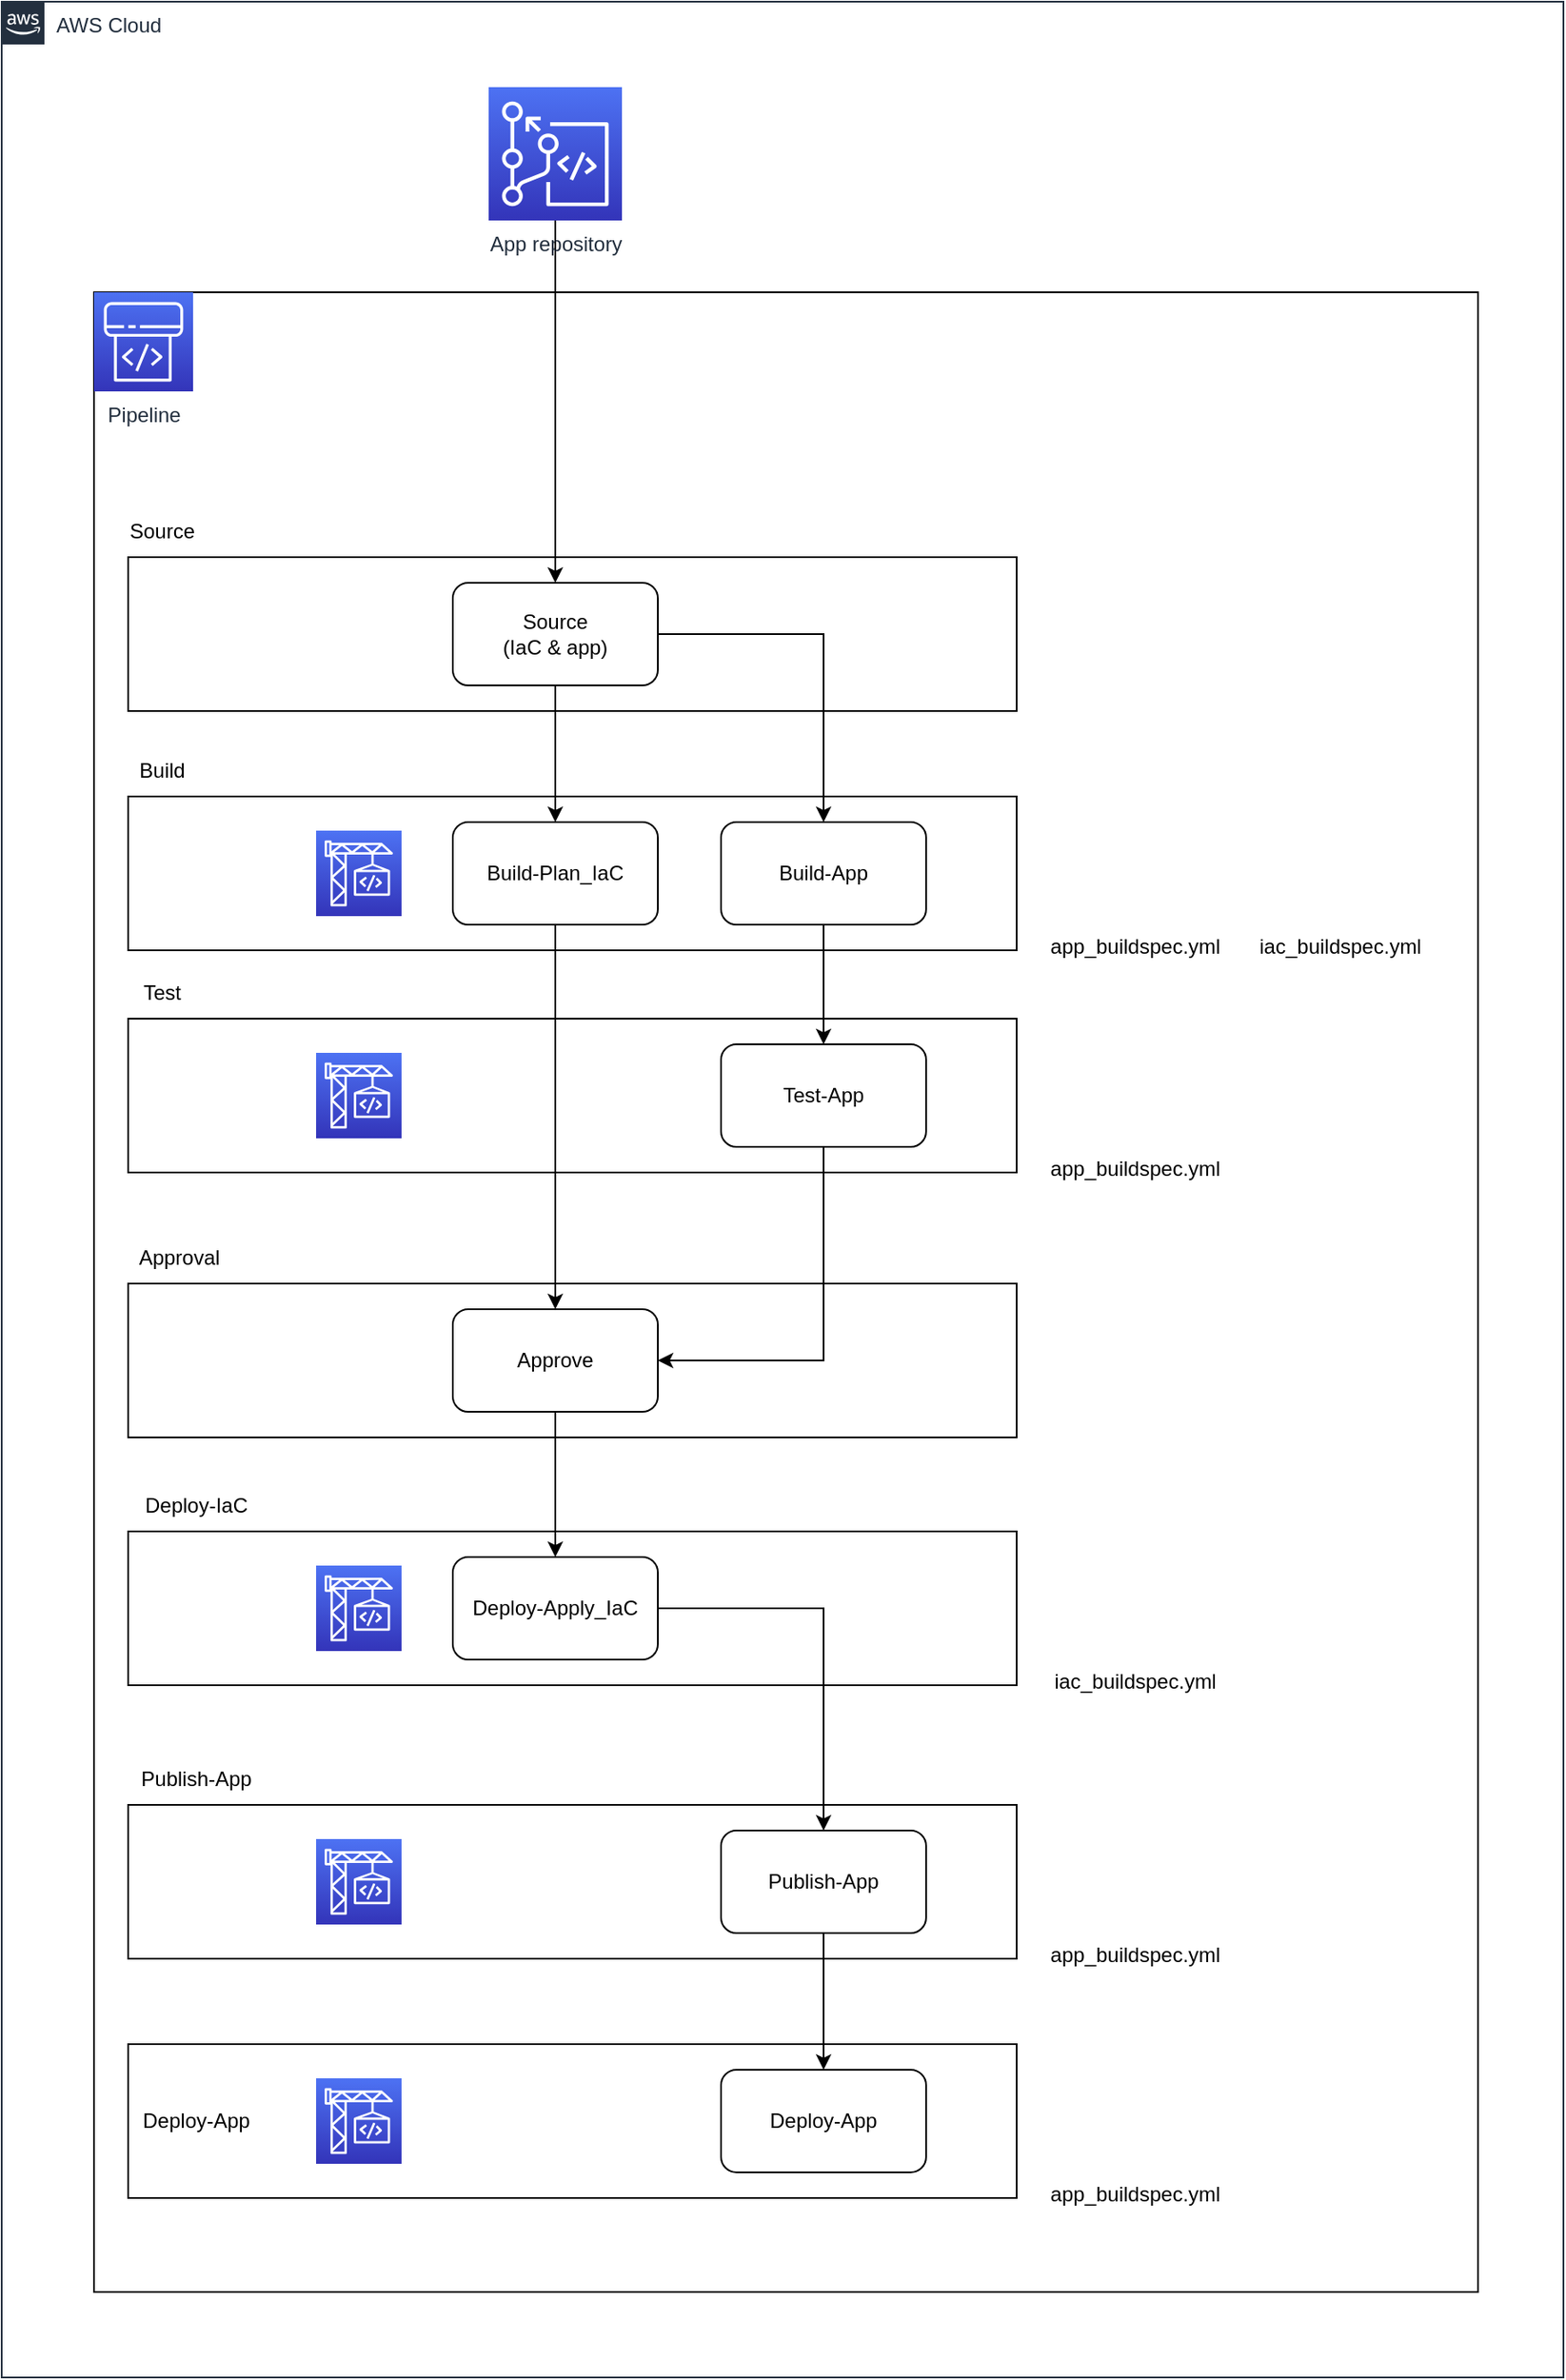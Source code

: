 <mxfile version="16.2.2" type="device"><diagram id="YN-yNRwpOjClVf3Y9HRf" name="Page-1"><mxGraphModel dx="1754" dy="2815" grid="1" gridSize="10" guides="1" tooltips="1" connect="1" arrows="1" fold="1" page="1" pageScale="1" pageWidth="827" pageHeight="1169" math="0" shadow="0"><root><mxCell id="0"/><mxCell id="1" parent="0"/><mxCell id="qMvtm7Gb8aIoG8KeGs15-57" value="" style="rounded=0;whiteSpace=wrap;html=1;fillColor=none;" parent="1" vertex="1"><mxGeometry x="140" y="65" width="520" height="90" as="geometry"/></mxCell><mxCell id="qMvtm7Gb8aIoG8KeGs15-87" value="AWS Cloud" style="points=[[0,0],[0.25,0],[0.5,0],[0.75,0],[1,0],[1,0.25],[1,0.5],[1,0.75],[1,1],[0.75,1],[0.5,1],[0.25,1],[0,1],[0,0.75],[0,0.5],[0,0.25]];outlineConnect=0;gradientColor=none;html=1;whiteSpace=wrap;fontSize=12;fontStyle=0;shape=mxgraph.aws4.group;grIcon=mxgraph.aws4.group_aws_cloud_alt;strokeColor=#232F3E;fillColor=none;verticalAlign=top;align=left;spacingLeft=30;fontColor=#232F3E;dashed=0;" parent="1" vertex="1"><mxGeometry x="66" y="-260" width="914" height="1390" as="geometry"/></mxCell><mxCell id="qMvtm7Gb8aIoG8KeGs15-86" value="" style="rounded=0;whiteSpace=wrap;html=1;fillColor=none;" parent="1" vertex="1"><mxGeometry x="120" y="-90" width="810" height="1170" as="geometry"/></mxCell><mxCell id="qMvtm7Gb8aIoG8KeGs15-51" style="edgeStyle=orthogonalEdgeStyle;rounded=0;orthogonalLoop=1;jettySize=auto;html=1;exitX=1;exitY=0.5;exitDx=0;exitDy=0;" parent="1" source="qMvtm7Gb8aIoG8KeGs15-21" target="qMvtm7Gb8aIoG8KeGs15-29" edge="1"><mxGeometry relative="1" as="geometry"/></mxCell><mxCell id="qMvtm7Gb8aIoG8KeGs15-53" style="edgeStyle=orthogonalEdgeStyle;rounded=0;orthogonalLoop=1;jettySize=auto;html=1;" parent="1" source="qMvtm7Gb8aIoG8KeGs15-21" target="qMvtm7Gb8aIoG8KeGs15-23" edge="1"><mxGeometry relative="1" as="geometry"/></mxCell><mxCell id="qMvtm7Gb8aIoG8KeGs15-21" value="&lt;div&gt;Source&lt;/div&gt;&lt;div&gt;(IaC &amp;amp; app)&lt;br&gt;&lt;/div&gt;" style="rounded=1;whiteSpace=wrap;html=1;" parent="1" vertex="1"><mxGeometry x="330" y="80" width="120" height="60" as="geometry"/></mxCell><mxCell id="qMvtm7Gb8aIoG8KeGs15-37" style="edgeStyle=orthogonalEdgeStyle;rounded=0;orthogonalLoop=1;jettySize=auto;html=1;exitX=0.5;exitY=1;exitDx=0;exitDy=0;entryX=0.5;entryY=0;entryDx=0;entryDy=0;" parent="1" source="qMvtm7Gb8aIoG8KeGs15-23" target="qMvtm7Gb8aIoG8KeGs15-25" edge="1"><mxGeometry relative="1" as="geometry"/></mxCell><mxCell id="qMvtm7Gb8aIoG8KeGs15-23" value="Build-Plan_IaC" style="rounded=1;whiteSpace=wrap;html=1;" parent="1" vertex="1"><mxGeometry x="330" y="220" width="120" height="60" as="geometry"/></mxCell><mxCell id="wfkCuOtPXFQieIAi8h8r-8" style="edgeStyle=orthogonalEdgeStyle;rounded=0;orthogonalLoop=1;jettySize=auto;html=1;" edge="1" parent="1" source="qMvtm7Gb8aIoG8KeGs15-25" target="qMvtm7Gb8aIoG8KeGs15-26"><mxGeometry relative="1" as="geometry"/></mxCell><mxCell id="qMvtm7Gb8aIoG8KeGs15-25" value="Approve" style="rounded=1;whiteSpace=wrap;html=1;" parent="1" vertex="1"><mxGeometry x="330" y="505" width="120" height="60" as="geometry"/></mxCell><mxCell id="wfkCuOtPXFQieIAi8h8r-10" style="edgeStyle=orthogonalEdgeStyle;rounded=0;orthogonalLoop=1;jettySize=auto;html=1;" edge="1" parent="1" source="qMvtm7Gb8aIoG8KeGs15-26" target="qMvtm7Gb8aIoG8KeGs15-64"><mxGeometry relative="1" as="geometry"/></mxCell><mxCell id="qMvtm7Gb8aIoG8KeGs15-26" value="Deploy-Apply_IaC" style="rounded=1;whiteSpace=wrap;html=1;" parent="1" vertex="1"><mxGeometry x="330" y="650" width="120" height="60" as="geometry"/></mxCell><mxCell id="qMvtm7Gb8aIoG8KeGs15-32" value="" style="edgeStyle=orthogonalEdgeStyle;rounded=0;orthogonalLoop=1;jettySize=auto;html=1;" parent="1" source="qMvtm7Gb8aIoG8KeGs15-29" target="qMvtm7Gb8aIoG8KeGs15-31" edge="1"><mxGeometry relative="1" as="geometry"/></mxCell><mxCell id="qMvtm7Gb8aIoG8KeGs15-29" value="Build-App" style="rounded=1;whiteSpace=wrap;html=1;" parent="1" vertex="1"><mxGeometry x="487" y="220" width="120" height="60" as="geometry"/></mxCell><mxCell id="qMvtm7Gb8aIoG8KeGs15-34" style="edgeStyle=orthogonalEdgeStyle;rounded=0;orthogonalLoop=1;jettySize=auto;html=1;exitX=0.5;exitY=1;exitDx=0;exitDy=0;entryX=1;entryY=0.5;entryDx=0;entryDy=0;" parent="1" source="qMvtm7Gb8aIoG8KeGs15-31" target="qMvtm7Gb8aIoG8KeGs15-25" edge="1"><mxGeometry relative="1" as="geometry"/></mxCell><mxCell id="qMvtm7Gb8aIoG8KeGs15-31" value="Test-App" style="rounded=1;whiteSpace=wrap;html=1;" parent="1" vertex="1"><mxGeometry x="487" y="350" width="120" height="60" as="geometry"/></mxCell><mxCell id="qMvtm7Gb8aIoG8KeGs15-42" value="Build" style="text;html=1;strokeColor=none;fillColor=none;align=center;verticalAlign=middle;whiteSpace=wrap;rounded=0;" parent="1" vertex="1"><mxGeometry x="140" y="180" width="40" height="20" as="geometry"/></mxCell><mxCell id="qMvtm7Gb8aIoG8KeGs15-43" value="Test" style="text;html=1;strokeColor=none;fillColor=none;align=center;verticalAlign=middle;whiteSpace=wrap;rounded=0;" parent="1" vertex="1"><mxGeometry x="140" y="310" width="40" height="20" as="geometry"/></mxCell><mxCell id="qMvtm7Gb8aIoG8KeGs15-45" value="Approval" style="text;html=1;strokeColor=none;fillColor=none;align=center;verticalAlign=middle;whiteSpace=wrap;rounded=0;" parent="1" vertex="1"><mxGeometry x="150" y="465" width="40" height="20" as="geometry"/></mxCell><mxCell id="qMvtm7Gb8aIoG8KeGs15-47" value="Deploy-App" style="text;html=1;strokeColor=none;fillColor=none;align=center;verticalAlign=middle;whiteSpace=wrap;rounded=0;" parent="1" vertex="1"><mxGeometry x="140" y="970" width="80" height="20" as="geometry"/></mxCell><mxCell id="qMvtm7Gb8aIoG8KeGs15-58" value="Source" style="text;html=1;strokeColor=none;fillColor=none;align=center;verticalAlign=middle;whiteSpace=wrap;rounded=0;" parent="1" vertex="1"><mxGeometry x="140" y="40" width="40" height="20" as="geometry"/></mxCell><mxCell id="wfkCuOtPXFQieIAi8h8r-2" style="edgeStyle=orthogonalEdgeStyle;rounded=0;orthogonalLoop=1;jettySize=auto;html=1;exitX=0.5;exitY=1;exitDx=0;exitDy=0;" edge="1" parent="1" source="qMvtm7Gb8aIoG8KeGs15-64" target="wfkCuOtPXFQieIAi8h8r-1"><mxGeometry relative="1" as="geometry"/></mxCell><mxCell id="qMvtm7Gb8aIoG8KeGs15-64" value="Publish-App" style="rounded=1;whiteSpace=wrap;html=1;" parent="1" vertex="1"><mxGeometry x="487" y="810" width="120" height="60" as="geometry"/></mxCell><mxCell id="qMvtm7Gb8aIoG8KeGs15-68" value="Publish-App" style="text;html=1;strokeColor=none;fillColor=none;align=center;verticalAlign=middle;whiteSpace=wrap;rounded=0;" parent="1" vertex="1"><mxGeometry x="140" y="770" width="80" height="20" as="geometry"/></mxCell><mxCell id="qMvtm7Gb8aIoG8KeGs15-69" value="" style="sketch=0;points=[[0,0,0],[0.25,0,0],[0.5,0,0],[0.75,0,0],[1,0,0],[0,1,0],[0.25,1,0],[0.5,1,0],[0.75,1,0],[1,1,0],[0,0.25,0],[0,0.5,0],[0,0.75,0],[1,0.25,0],[1,0.5,0],[1,0.75,0]];outlineConnect=0;fontColor=#232F3E;gradientColor=#4D72F3;gradientDirection=north;fillColor=#3334B9;strokeColor=#ffffff;dashed=0;verticalLabelPosition=bottom;verticalAlign=top;align=center;html=1;fontSize=12;fontStyle=0;aspect=fixed;shape=mxgraph.aws4.resourceIcon;resIcon=mxgraph.aws4.codebuild;" parent="1" vertex="1"><mxGeometry x="250" y="225" width="50" height="50" as="geometry"/></mxCell><mxCell id="qMvtm7Gb8aIoG8KeGs15-70" value="" style="sketch=0;points=[[0,0,0],[0.25,0,0],[0.5,0,0],[0.75,0,0],[1,0,0],[0,1,0],[0.25,1,0],[0.5,1,0],[0.75,1,0],[1,1,0],[0,0.25,0],[0,0.5,0],[0,0.75,0],[1,0.25,0],[1,0.5,0],[1,0.75,0]];outlineConnect=0;fontColor=#232F3E;gradientColor=#4D72F3;gradientDirection=north;fillColor=#3334B9;strokeColor=#ffffff;dashed=0;verticalLabelPosition=bottom;verticalAlign=top;align=center;html=1;fontSize=12;fontStyle=0;aspect=fixed;shape=mxgraph.aws4.resourceIcon;resIcon=mxgraph.aws4.codebuild;" parent="1" vertex="1"><mxGeometry x="250" y="355" width="50" height="50" as="geometry"/></mxCell><mxCell id="qMvtm7Gb8aIoG8KeGs15-72" value="" style="sketch=0;points=[[0,0,0],[0.25,0,0],[0.5,0,0],[0.75,0,0],[1,0,0],[0,1,0],[0.25,1,0],[0.5,1,0],[0.75,1,0],[1,1,0],[0,0.25,0],[0,0.5,0],[0,0.75,0],[1,0.25,0],[1,0.5,0],[1,0.75,0]];outlineConnect=0;fontColor=#232F3E;gradientColor=#4D72F3;gradientDirection=north;fillColor=#3334B9;strokeColor=#ffffff;dashed=0;verticalLabelPosition=bottom;verticalAlign=top;align=center;html=1;fontSize=12;fontStyle=0;aspect=fixed;shape=mxgraph.aws4.resourceIcon;resIcon=mxgraph.aws4.codebuild;" parent="1" vertex="1"><mxGeometry x="250" y="815" width="50" height="50" as="geometry"/></mxCell><mxCell id="qMvtm7Gb8aIoG8KeGs15-73" value="" style="sketch=0;points=[[0,0,0],[0.25,0,0],[0.5,0,0],[0.75,0,0],[1,0,0],[0,1,0],[0.25,1,0],[0.5,1,0],[0.75,1,0],[1,1,0],[0,0.25,0],[0,0.5,0],[0,0.75,0],[1,0.25,0],[1,0.5,0],[1,0.75,0]];outlineConnect=0;fontColor=#232F3E;gradientColor=#4D72F3;gradientDirection=north;fillColor=#3334B9;strokeColor=#ffffff;dashed=0;verticalLabelPosition=bottom;verticalAlign=top;align=center;html=1;fontSize=12;fontStyle=0;aspect=fixed;shape=mxgraph.aws4.resourceIcon;resIcon=mxgraph.aws4.codebuild;" parent="1" vertex="1"><mxGeometry x="250" y="955" width="50" height="50" as="geometry"/></mxCell><mxCell id="qMvtm7Gb8aIoG8KeGs15-79" value="app_buildspec.yml" style="shape=image;html=1;verticalAlign=top;verticalLabelPosition=bottom;labelBackgroundColor=#ffffff;imageAspect=0;aspect=fixed;image=https://cdn1.iconfinder.com/data/icons/hawcons/32/698694-icon-103-document-file-yml-128.png;fillColor=none;" parent="1" vertex="1"><mxGeometry x="700" y="351" width="58" height="58" as="geometry"/></mxCell><mxCell id="qMvtm7Gb8aIoG8KeGs15-80" value="app_buildspec.yml" style="shape=image;html=1;verticalAlign=top;verticalLabelPosition=bottom;labelBackgroundColor=#ffffff;imageAspect=0;aspect=fixed;image=https://cdn1.iconfinder.com/data/icons/hawcons/32/698694-icon-103-document-file-yml-128.png;fillColor=none;" parent="1" vertex="1"><mxGeometry x="700" y="221" width="58" height="58" as="geometry"/></mxCell><mxCell id="qMvtm7Gb8aIoG8KeGs15-81" value="iac_buildspec.yml" style="shape=image;html=1;verticalAlign=top;verticalLabelPosition=bottom;labelBackgroundColor=#ffffff;imageAspect=0;aspect=fixed;image=https://cdn1.iconfinder.com/data/icons/hawcons/32/698694-icon-103-document-file-yml-128.png;fillColor=none;" parent="1" vertex="1"><mxGeometry x="820" y="221" width="58" height="58" as="geometry"/></mxCell><mxCell id="qMvtm7Gb8aIoG8KeGs15-83" value="app_buildspec.yml" style="shape=image;html=1;verticalAlign=top;verticalLabelPosition=bottom;labelBackgroundColor=#ffffff;imageAspect=0;aspect=fixed;image=https://cdn1.iconfinder.com/data/icons/hawcons/32/698694-icon-103-document-file-yml-128.png;fillColor=none;" parent="1" vertex="1"><mxGeometry x="700" y="951" width="58" height="58" as="geometry"/></mxCell><mxCell id="qMvtm7Gb8aIoG8KeGs15-84" value="app_buildspec.yml" style="shape=image;html=1;verticalAlign=top;verticalLabelPosition=bottom;labelBackgroundColor=#ffffff;imageAspect=0;aspect=fixed;image=https://cdn1.iconfinder.com/data/icons/hawcons/32/698694-icon-103-document-file-yml-128.png;fillColor=none;" parent="1" vertex="1"><mxGeometry x="700" y="811" width="58" height="58" as="geometry"/></mxCell><mxCell id="qMvtm7Gb8aIoG8KeGs15-85" value="Pipeline" style="sketch=0;points=[[0,0,0],[0.25,0,0],[0.5,0,0],[0.75,0,0],[1,0,0],[0,1,0],[0.25,1,0],[0.5,1,0],[0.75,1,0],[1,1,0],[0,0.25,0],[0,0.5,0],[0,0.75,0],[1,0.25,0],[1,0.5,0],[1,0.75,0]];outlineConnect=0;fontColor=#232F3E;gradientColor=#4D72F3;gradientDirection=north;fillColor=#3334B9;strokeColor=#ffffff;dashed=0;verticalLabelPosition=bottom;verticalAlign=top;align=center;html=1;fontSize=12;fontStyle=0;aspect=fixed;shape=mxgraph.aws4.resourceIcon;resIcon=mxgraph.aws4.codepipeline;" parent="1" vertex="1"><mxGeometry x="120" y="-90" width="58" height="58" as="geometry"/></mxCell><mxCell id="wfkCuOtPXFQieIAi8h8r-1" value="&lt;div&gt;Deploy-App&lt;/div&gt;" style="rounded=1;whiteSpace=wrap;html=1;" vertex="1" parent="1"><mxGeometry x="487" y="950" width="120" height="60" as="geometry"/></mxCell><mxCell id="wfkCuOtPXFQieIAi8h8r-6" value="Deploy-IaC" style="text;html=1;strokeColor=none;fillColor=none;align=center;verticalAlign=middle;whiteSpace=wrap;rounded=0;" vertex="1" parent="1"><mxGeometry x="140" y="610" width="80" height="20" as="geometry"/></mxCell><mxCell id="wfkCuOtPXFQieIAi8h8r-9" style="edgeStyle=orthogonalEdgeStyle;rounded=0;orthogonalLoop=1;jettySize=auto;html=1;exitX=0.5;exitY=1;exitDx=0;exitDy=0;" edge="1" parent="1" source="qMvtm7Gb8aIoG8KeGs15-26" target="qMvtm7Gb8aIoG8KeGs15-26"><mxGeometry relative="1" as="geometry"/></mxCell><mxCell id="wfkCuOtPXFQieIAi8h8r-11" value="iac_buildspec.yml" style="shape=image;html=1;verticalAlign=top;verticalLabelPosition=bottom;labelBackgroundColor=#ffffff;imageAspect=0;aspect=fixed;image=https://cdn1.iconfinder.com/data/icons/hawcons/32/698694-icon-103-document-file-yml-128.png;fillColor=none;" vertex="1" parent="1"><mxGeometry x="700" y="651" width="58" height="58" as="geometry"/></mxCell><mxCell id="wfkCuOtPXFQieIAi8h8r-12" value="" style="sketch=0;points=[[0,0,0],[0.25,0,0],[0.5,0,0],[0.75,0,0],[1,0,0],[0,1,0],[0.25,1,0],[0.5,1,0],[0.75,1,0],[1,1,0],[0,0.25,0],[0,0.5,0],[0,0.75,0],[1,0.25,0],[1,0.5,0],[1,0.75,0]];outlineConnect=0;fontColor=#232F3E;gradientColor=#4D72F3;gradientDirection=north;fillColor=#3334B9;strokeColor=#ffffff;dashed=0;verticalLabelPosition=bottom;verticalAlign=top;align=center;html=1;fontSize=12;fontStyle=0;aspect=fixed;shape=mxgraph.aws4.resourceIcon;resIcon=mxgraph.aws4.codebuild;" vertex="1" parent="1"><mxGeometry x="250" y="655" width="50" height="50" as="geometry"/></mxCell><mxCell id="wfkCuOtPXFQieIAi8h8r-3" value="" style="rounded=0;whiteSpace=wrap;html=1;fillColor=none;" vertex="1" parent="1"><mxGeometry x="140" y="635" width="520" height="90" as="geometry"/></mxCell><mxCell id="qMvtm7Gb8aIoG8KeGs15-67" value="" style="rounded=0;whiteSpace=wrap;html=1;fillColor=none;" parent="1" vertex="1"><mxGeometry x="140" y="795" width="520" height="90" as="geometry"/></mxCell><mxCell id="qMvtm7Gb8aIoG8KeGs15-38" value="" style="rounded=0;whiteSpace=wrap;html=1;fillColor=none;" parent="1" vertex="1"><mxGeometry x="140" y="205" width="520" height="90" as="geometry"/></mxCell><mxCell id="qMvtm7Gb8aIoG8KeGs15-41" value="" style="rounded=0;whiteSpace=wrap;html=1;fillColor=none;" parent="1" vertex="1"><mxGeometry x="140" y="335" width="520" height="90" as="geometry"/></mxCell><mxCell id="qMvtm7Gb8aIoG8KeGs15-44" value="" style="rounded=0;whiteSpace=wrap;html=1;fillColor=none;" parent="1" vertex="1"><mxGeometry x="140" y="490" width="520" height="90" as="geometry"/></mxCell><mxCell id="qMvtm7Gb8aIoG8KeGs15-46" value="" style="rounded=0;whiteSpace=wrap;html=1;fillColor=none;" parent="1" vertex="1"><mxGeometry x="140" y="935" width="520" height="90" as="geometry"/></mxCell><mxCell id="wfkCuOtPXFQieIAi8h8r-16" style="edgeStyle=orthogonalEdgeStyle;rounded=0;orthogonalLoop=1;jettySize=auto;html=1;" edge="1" parent="1" source="wfkCuOtPXFQieIAi8h8r-14" target="qMvtm7Gb8aIoG8KeGs15-21"><mxGeometry relative="1" as="geometry"/></mxCell><mxCell id="wfkCuOtPXFQieIAi8h8r-14" value="App repository" style="sketch=0;points=[[0,0,0],[0.25,0,0],[0.5,0,0],[0.75,0,0],[1,0,0],[0,1,0],[0.25,1,0],[0.5,1,0],[0.75,1,0],[1,1,0],[0,0.25,0],[0,0.5,0],[0,0.75,0],[1,0.25,0],[1,0.5,0],[1,0.75,0]];outlineConnect=0;fontColor=#232F3E;gradientColor=#4D72F3;gradientDirection=north;fillColor=#3334B9;strokeColor=#ffffff;dashed=0;verticalLabelPosition=bottom;verticalAlign=top;align=center;html=1;fontSize=12;fontStyle=0;aspect=fixed;shape=mxgraph.aws4.resourceIcon;resIcon=mxgraph.aws4.codecommit;" vertex="1" parent="1"><mxGeometry x="351" y="-210" width="78" height="78" as="geometry"/></mxCell></root></mxGraphModel></diagram></mxfile>